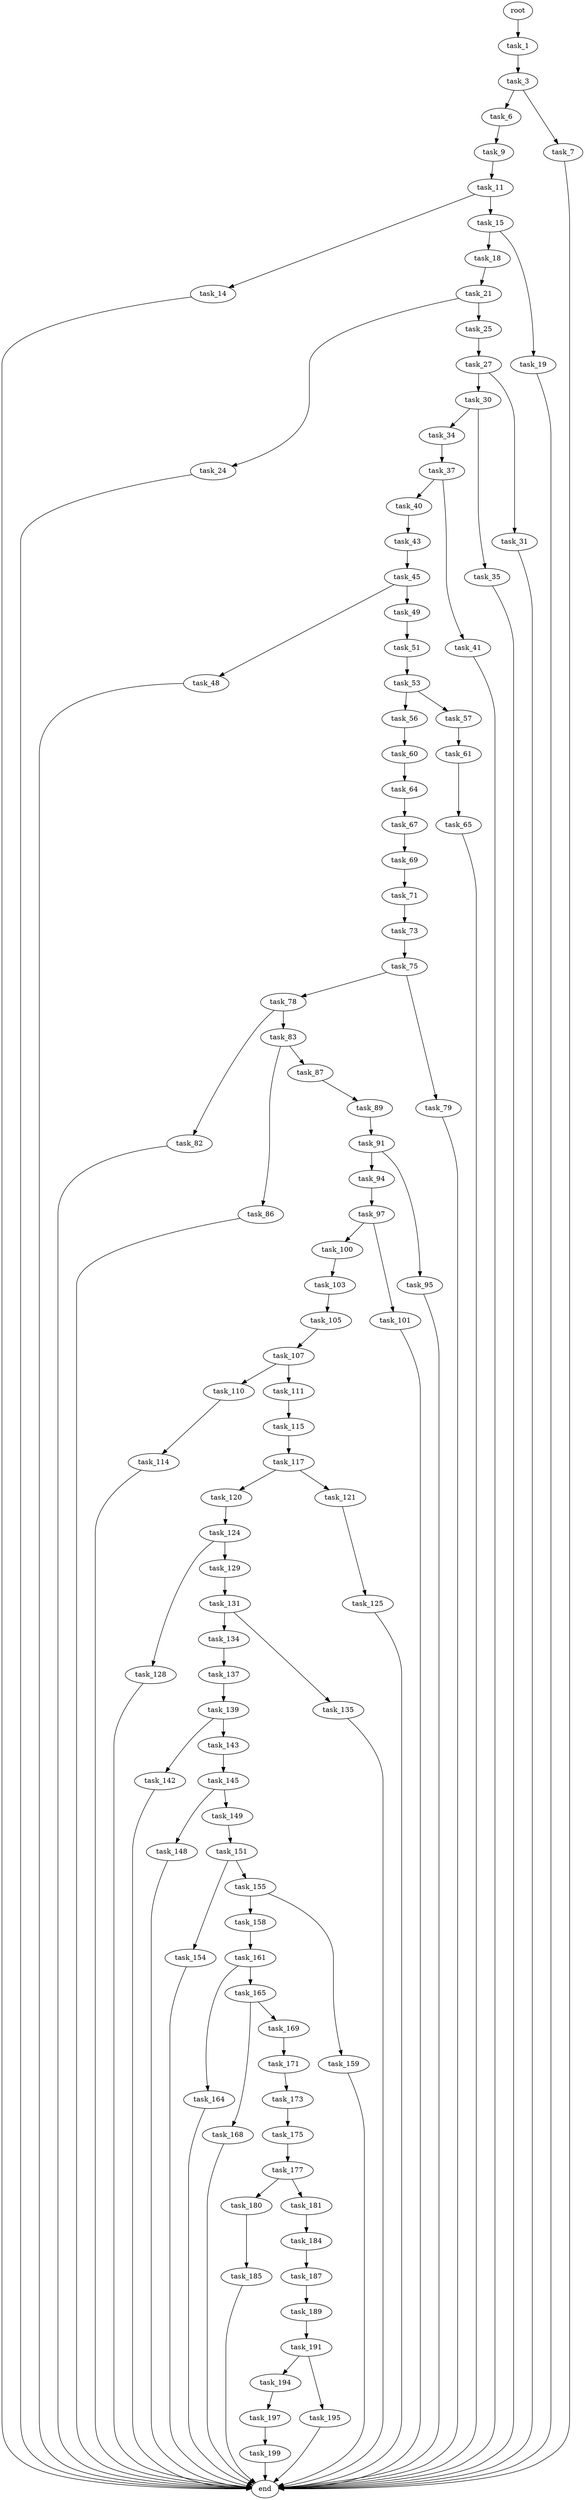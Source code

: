digraph G {
  root [size="0.000000"];
  task_1 [size="29816456964.000000"];
  task_3 [size="1379448116.000000"];
  task_6 [size="5050536016.000000"];
  task_7 [size="1073741824000.000000"];
  task_9 [size="43649975490.000000"];
  end [size="0.000000"];
  task_11 [size="4659079034.000000"];
  task_14 [size="469022256338.000000"];
  task_15 [size="270349490498.000000"];
  task_18 [size="1520147214.000000"];
  task_19 [size="14228279099.000000"];
  task_21 [size="28991029248.000000"];
  task_24 [size="243356097452.000000"];
  task_25 [size="6130359086.000000"];
  task_27 [size="3770837302.000000"];
  task_30 [size="6527602600.000000"];
  task_31 [size="4370520879.000000"];
  task_34 [size="12265538752.000000"];
  task_35 [size="789197015256.000000"];
  task_37 [size="231928233984.000000"];
  task_40 [size="368293445632.000000"];
  task_41 [size="74309038003.000000"];
  task_43 [size="111549566628.000000"];
  task_45 [size="536487187201.000000"];
  task_48 [size="4507426764.000000"];
  task_49 [size="308145957580.000000"];
  task_51 [size="368293445632.000000"];
  task_53 [size="338699484384.000000"];
  task_56 [size="270930127136.000000"];
  task_57 [size="1073741824000.000000"];
  task_60 [size="134217728000.000000"];
  task_61 [size="671732764.000000"];
  task_64 [size="665447021616.000000"];
  task_65 [size="3313313193.000000"];
  task_67 [size="2744463362.000000"];
  task_69 [size="7602893460.000000"];
  task_71 [size="8589934592.000000"];
  task_73 [size="134217728000.000000"];
  task_75 [size="12842065242.000000"];
  task_78 [size="33533326194.000000"];
  task_79 [size="1073741824000.000000"];
  task_82 [size="24637950394.000000"];
  task_83 [size="56116312224.000000"];
  task_86 [size="368293445632.000000"];
  task_87 [size="11178903221.000000"];
  task_89 [size="368293445632.000000"];
  task_91 [size="1242834108975.000000"];
  task_94 [size="2921983640.000000"];
  task_95 [size="345254722759.000000"];
  task_97 [size="97917925030.000000"];
  task_100 [size="8140216407.000000"];
  task_101 [size="140530537332.000000"];
  task_103 [size="248763598447.000000"];
  task_105 [size="5857502547.000000"];
  task_107 [size="1073741824000.000000"];
  task_110 [size="231928233984.000000"];
  task_111 [size="168884761208.000000"];
  task_114 [size="368293445632.000000"];
  task_115 [size="7674731243.000000"];
  task_117 [size="452260861994.000000"];
  task_120 [size="105763508253.000000"];
  task_121 [size="108276141868.000000"];
  task_124 [size="1243396539464.000000"];
  task_125 [size="68719476736.000000"];
  task_128 [size="109392467712.000000"];
  task_129 [size="10879017607.000000"];
  task_131 [size="3998545296.000000"];
  task_134 [size="134217728000.000000"];
  task_135 [size="68719476736.000000"];
  task_137 [size="782757789696.000000"];
  task_139 [size="146919054096.000000"];
  task_142 [size="368293445632.000000"];
  task_143 [size="1073741824000.000000"];
  task_145 [size="25574549160.000000"];
  task_148 [size="207326616771.000000"];
  task_149 [size="14987032351.000000"];
  task_151 [size="65808129180.000000"];
  task_154 [size="549755813888.000000"];
  task_155 [size="231928233984.000000"];
  task_158 [size="540627827956.000000"];
  task_159 [size="16253949118.000000"];
  task_161 [size="2516503912.000000"];
  task_164 [size="12818399220.000000"];
  task_165 [size="231928233984.000000"];
  task_168 [size="2129983488.000000"];
  task_169 [size="8589934592.000000"];
  task_171 [size="28991029248.000000"];
  task_173 [size="98888090490.000000"];
  task_175 [size="513382808839.000000"];
  task_177 [size="28991029248.000000"];
  task_180 [size="1137552257005.000000"];
  task_181 [size="231928233984.000000"];
  task_185 [size="134217728000.000000"];
  task_184 [size="491760995648.000000"];
  task_187 [size="1073741824000.000000"];
  task_189 [size="5621644069.000000"];
  task_191 [size="433562403560.000000"];
  task_194 [size="1073741824000.000000"];
  task_195 [size="34321218148.000000"];
  task_197 [size="242284435830.000000"];
  task_199 [size="549755813888.000000"];

  root -> task_1 [size="1.000000"];
  task_1 -> task_3 [size="33554432.000000"];
  task_3 -> task_6 [size="33554432.000000"];
  task_3 -> task_7 [size="33554432.000000"];
  task_6 -> task_9 [size="134217728.000000"];
  task_7 -> end [size="1.000000"];
  task_9 -> task_11 [size="33554432.000000"];
  task_11 -> task_14 [size="134217728.000000"];
  task_11 -> task_15 [size="134217728.000000"];
  task_14 -> end [size="1.000000"];
  task_15 -> task_18 [size="679477248.000000"];
  task_15 -> task_19 [size="679477248.000000"];
  task_18 -> task_21 [size="75497472.000000"];
  task_19 -> end [size="1.000000"];
  task_21 -> task_24 [size="75497472.000000"];
  task_21 -> task_25 [size="75497472.000000"];
  task_24 -> end [size="1.000000"];
  task_25 -> task_27 [size="134217728.000000"];
  task_27 -> task_30 [size="411041792.000000"];
  task_27 -> task_31 [size="411041792.000000"];
  task_30 -> task_34 [size="134217728.000000"];
  task_30 -> task_35 [size="134217728.000000"];
  task_31 -> end [size="1.000000"];
  task_34 -> task_37 [size="33554432.000000"];
  task_35 -> end [size="1.000000"];
  task_37 -> task_40 [size="301989888.000000"];
  task_37 -> task_41 [size="301989888.000000"];
  task_40 -> task_43 [size="411041792.000000"];
  task_41 -> end [size="1.000000"];
  task_43 -> task_45 [size="134217728.000000"];
  task_45 -> task_48 [size="411041792.000000"];
  task_45 -> task_49 [size="411041792.000000"];
  task_48 -> end [size="1.000000"];
  task_49 -> task_51 [size="209715200.000000"];
  task_51 -> task_53 [size="411041792.000000"];
  task_53 -> task_56 [size="301989888.000000"];
  task_53 -> task_57 [size="301989888.000000"];
  task_56 -> task_60 [size="411041792.000000"];
  task_57 -> task_61 [size="838860800.000000"];
  task_60 -> task_64 [size="209715200.000000"];
  task_61 -> task_65 [size="75497472.000000"];
  task_64 -> task_67 [size="536870912.000000"];
  task_65 -> end [size="1.000000"];
  task_67 -> task_69 [size="134217728.000000"];
  task_69 -> task_71 [size="134217728.000000"];
  task_71 -> task_73 [size="33554432.000000"];
  task_73 -> task_75 [size="209715200.000000"];
  task_75 -> task_78 [size="411041792.000000"];
  task_75 -> task_79 [size="411041792.000000"];
  task_78 -> task_82 [size="536870912.000000"];
  task_78 -> task_83 [size="536870912.000000"];
  task_79 -> end [size="1.000000"];
  task_82 -> end [size="1.000000"];
  task_83 -> task_86 [size="75497472.000000"];
  task_83 -> task_87 [size="75497472.000000"];
  task_86 -> end [size="1.000000"];
  task_87 -> task_89 [size="679477248.000000"];
  task_89 -> task_91 [size="411041792.000000"];
  task_91 -> task_94 [size="838860800.000000"];
  task_91 -> task_95 [size="838860800.000000"];
  task_94 -> task_97 [size="75497472.000000"];
  task_95 -> end [size="1.000000"];
  task_97 -> task_100 [size="75497472.000000"];
  task_97 -> task_101 [size="75497472.000000"];
  task_100 -> task_103 [size="134217728.000000"];
  task_101 -> end [size="1.000000"];
  task_103 -> task_105 [size="301989888.000000"];
  task_105 -> task_107 [size="301989888.000000"];
  task_107 -> task_110 [size="838860800.000000"];
  task_107 -> task_111 [size="838860800.000000"];
  task_110 -> task_114 [size="301989888.000000"];
  task_111 -> task_115 [size="679477248.000000"];
  task_114 -> end [size="1.000000"];
  task_115 -> task_117 [size="33554432.000000"];
  task_117 -> task_120 [size="301989888.000000"];
  task_117 -> task_121 [size="301989888.000000"];
  task_120 -> task_124 [size="301989888.000000"];
  task_121 -> task_125 [size="75497472.000000"];
  task_124 -> task_128 [size="838860800.000000"];
  task_124 -> task_129 [size="838860800.000000"];
  task_125 -> end [size="1.000000"];
  task_128 -> end [size="1.000000"];
  task_129 -> task_131 [size="301989888.000000"];
  task_131 -> task_134 [size="134217728.000000"];
  task_131 -> task_135 [size="134217728.000000"];
  task_134 -> task_137 [size="209715200.000000"];
  task_135 -> end [size="1.000000"];
  task_137 -> task_139 [size="679477248.000000"];
  task_139 -> task_142 [size="134217728.000000"];
  task_139 -> task_143 [size="134217728.000000"];
  task_142 -> end [size="1.000000"];
  task_143 -> task_145 [size="838860800.000000"];
  task_145 -> task_148 [size="33554432.000000"];
  task_145 -> task_149 [size="33554432.000000"];
  task_148 -> end [size="1.000000"];
  task_149 -> task_151 [size="679477248.000000"];
  task_151 -> task_154 [size="134217728.000000"];
  task_151 -> task_155 [size="134217728.000000"];
  task_154 -> end [size="1.000000"];
  task_155 -> task_158 [size="301989888.000000"];
  task_155 -> task_159 [size="301989888.000000"];
  task_158 -> task_161 [size="411041792.000000"];
  task_159 -> end [size="1.000000"];
  task_161 -> task_164 [size="301989888.000000"];
  task_161 -> task_165 [size="301989888.000000"];
  task_164 -> end [size="1.000000"];
  task_165 -> task_168 [size="301989888.000000"];
  task_165 -> task_169 [size="301989888.000000"];
  task_168 -> end [size="1.000000"];
  task_169 -> task_171 [size="33554432.000000"];
  task_171 -> task_173 [size="75497472.000000"];
  task_173 -> task_175 [size="411041792.000000"];
  task_175 -> task_177 [size="411041792.000000"];
  task_177 -> task_180 [size="75497472.000000"];
  task_177 -> task_181 [size="75497472.000000"];
  task_180 -> task_185 [size="838860800.000000"];
  task_181 -> task_184 [size="301989888.000000"];
  task_185 -> end [size="1.000000"];
  task_184 -> task_187 [size="536870912.000000"];
  task_187 -> task_189 [size="838860800.000000"];
  task_189 -> task_191 [size="301989888.000000"];
  task_191 -> task_194 [size="536870912.000000"];
  task_191 -> task_195 [size="536870912.000000"];
  task_194 -> task_197 [size="838860800.000000"];
  task_195 -> end [size="1.000000"];
  task_197 -> task_199 [size="301989888.000000"];
  task_199 -> end [size="1.000000"];
}
